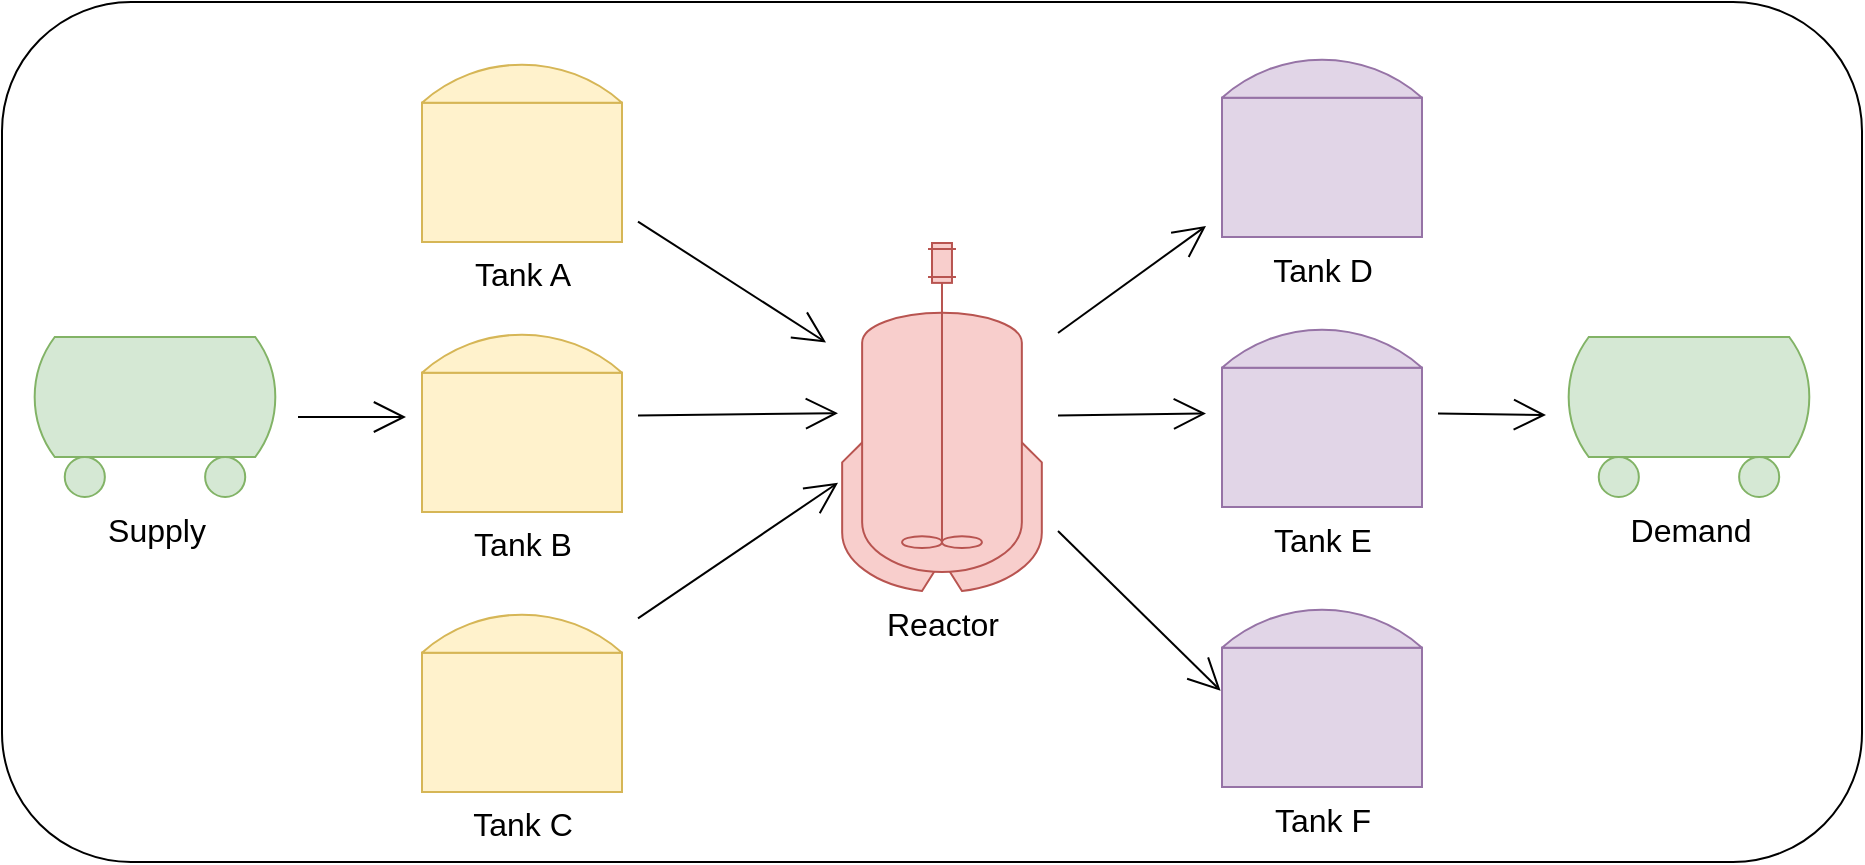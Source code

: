 <mxfile version="15.3.5" type="device"><diagram id="ZiWaIAP7eG5GTA--i5ye" name="example-1"><mxGraphModel dx="1397" dy="689" grid="1" gridSize="10" guides="1" tooltips="1" connect="1" arrows="1" fold="1" page="1" pageScale="1" pageWidth="300" pageHeight="300" math="0" shadow="0"><root><mxCell id="0"/><mxCell id="1" parent="0"/><mxCell id="wLy-oeu-ZrzlF6PJhat7-1" value="" style="rounded=1;whiteSpace=wrap;html=1;hachureGap=4;pointerEvents=0;" vertex="1" parent="1"><mxGeometry x="-290" y="30" width="930" height="430" as="geometry"/></mxCell><mxCell id="WuG8x-u6aO6j_xzJK0pf-11" style="edgeStyle=none;curved=1;rounded=0;orthogonalLoop=1;jettySize=auto;html=1;endArrow=open;startSize=14;endSize=14;sourcePerimeterSpacing=8;targetPerimeterSpacing=8;fontSize=16;" parent="1" source="WuG8x-u6aO6j_xzJK0pf-1" target="WuG8x-u6aO6j_xzJK0pf-5" edge="1"><mxGeometry relative="1" as="geometry"/></mxCell><mxCell id="WuG8x-u6aO6j_xzJK0pf-12" style="edgeStyle=none;curved=1;rounded=0;orthogonalLoop=1;jettySize=auto;html=1;endArrow=open;startSize=14;endSize=14;sourcePerimeterSpacing=8;targetPerimeterSpacing=8;fontSize=16;" parent="1" source="WuG8x-u6aO6j_xzJK0pf-1" target="WuG8x-u6aO6j_xzJK0pf-6" edge="1"><mxGeometry relative="1" as="geometry"/></mxCell><mxCell id="WuG8x-u6aO6j_xzJK0pf-13" style="edgeStyle=none;curved=1;rounded=0;orthogonalLoop=1;jettySize=auto;html=1;entryX=-0.007;entryY=0.493;entryDx=0;entryDy=0;entryPerimeter=0;endArrow=open;startSize=14;endSize=14;sourcePerimeterSpacing=8;targetPerimeterSpacing=8;fontSize=16;" parent="1" source="WuG8x-u6aO6j_xzJK0pf-1" target="WuG8x-u6aO6j_xzJK0pf-7" edge="1"><mxGeometry relative="1" as="geometry"/></mxCell><mxCell id="WuG8x-u6aO6j_xzJK0pf-1" value="Reactor" style="shape=mxgraph.pid.vessels.jacketed_mixing_vessel;html=1;pointerEvents=1;align=center;verticalLabelPosition=bottom;verticalAlign=top;dashed=0;hachureGap=4;fontSize=16;fillColor=#f8cecc;strokeColor=#b85450;" parent="1" vertex="1"><mxGeometry x="130" y="150.5" width="100" height="174" as="geometry"/></mxCell><mxCell id="WuG8x-u6aO6j_xzJK0pf-8" style="edgeStyle=none;curved=1;rounded=0;orthogonalLoop=1;jettySize=auto;html=1;endArrow=open;startSize=14;endSize=14;sourcePerimeterSpacing=8;targetPerimeterSpacing=8;fontSize=16;" parent="1" source="WuG8x-u6aO6j_xzJK0pf-2" target="WuG8x-u6aO6j_xzJK0pf-1" edge="1"><mxGeometry relative="1" as="geometry"/></mxCell><mxCell id="WuG8x-u6aO6j_xzJK0pf-2" value="Tank A" style="shape=mxgraph.pid.vessels.tank_(dished_roof);html=1;pointerEvents=1;align=center;verticalLabelPosition=bottom;verticalAlign=top;dashed=0;hachureGap=4;fontSize=16;fillColor=#fff2cc;strokeColor=#d6b656;" parent="1" vertex="1"><mxGeometry x="-80" y="55" width="100" height="95" as="geometry"/></mxCell><mxCell id="WuG8x-u6aO6j_xzJK0pf-9" style="edgeStyle=none;curved=1;rounded=0;orthogonalLoop=1;jettySize=auto;html=1;entryX=-0.02;entryY=0.489;entryDx=0;entryDy=0;entryPerimeter=0;endArrow=open;startSize=14;endSize=14;sourcePerimeterSpacing=8;targetPerimeterSpacing=8;fontSize=16;" parent="1" source="WuG8x-u6aO6j_xzJK0pf-3" target="WuG8x-u6aO6j_xzJK0pf-1" edge="1"><mxGeometry relative="1" as="geometry"/></mxCell><mxCell id="WuG8x-u6aO6j_xzJK0pf-3" value="Tank B" style="shape=mxgraph.pid.vessels.tank_(dished_roof);html=1;pointerEvents=1;align=center;verticalLabelPosition=bottom;verticalAlign=top;dashed=0;hachureGap=4;fontSize=16;fillColor=#fff2cc;strokeColor=#d6b656;" parent="1" vertex="1"><mxGeometry x="-80" y="190" width="100" height="95" as="geometry"/></mxCell><mxCell id="WuG8x-u6aO6j_xzJK0pf-10" style="edgeStyle=none;curved=1;rounded=0;orthogonalLoop=1;jettySize=auto;html=1;entryX=-0.02;entryY=0.689;entryDx=0;entryDy=0;entryPerimeter=0;endArrow=open;startSize=14;endSize=14;sourcePerimeterSpacing=8;targetPerimeterSpacing=8;fontSize=16;" parent="1" source="WuG8x-u6aO6j_xzJK0pf-4" target="WuG8x-u6aO6j_xzJK0pf-1" edge="1"><mxGeometry relative="1" as="geometry"/></mxCell><mxCell id="WuG8x-u6aO6j_xzJK0pf-4" value="Tank C" style="shape=mxgraph.pid.vessels.tank_(dished_roof);html=1;pointerEvents=1;align=center;verticalLabelPosition=bottom;verticalAlign=top;dashed=0;hachureGap=4;fontSize=16;fillColor=#fff2cc;strokeColor=#d6b656;" parent="1" vertex="1"><mxGeometry x="-80" y="330" width="100" height="95" as="geometry"/></mxCell><mxCell id="WuG8x-u6aO6j_xzJK0pf-5" value="Tank D" style="shape=mxgraph.pid.vessels.tank_(dished_roof);html=1;pointerEvents=1;align=center;verticalLabelPosition=bottom;verticalAlign=top;dashed=0;hachureGap=4;fontSize=16;fillColor=#e1d5e7;strokeColor=#9673a6;" parent="1" vertex="1"><mxGeometry x="320" y="52.5" width="100" height="95" as="geometry"/></mxCell><mxCell id="WuG8x-u6aO6j_xzJK0pf-17" value="" style="edgeStyle=none;curved=1;rounded=0;orthogonalLoop=1;jettySize=auto;html=1;fontSize=16;endArrow=open;startSize=14;endSize=14;sourcePerimeterSpacing=8;targetPerimeterSpacing=8;" parent="1" source="WuG8x-u6aO6j_xzJK0pf-6" target="WuG8x-u6aO6j_xzJK0pf-15" edge="1"><mxGeometry relative="1" as="geometry"/></mxCell><mxCell id="WuG8x-u6aO6j_xzJK0pf-6" value="Tank E" style="shape=mxgraph.pid.vessels.tank_(dished_roof);html=1;pointerEvents=1;align=center;verticalLabelPosition=bottom;verticalAlign=top;dashed=0;hachureGap=4;fontSize=16;fillColor=#e1d5e7;strokeColor=#9673a6;" parent="1" vertex="1"><mxGeometry x="320" y="187.5" width="100" height="95" as="geometry"/></mxCell><mxCell id="WuG8x-u6aO6j_xzJK0pf-7" value="Tank F" style="shape=mxgraph.pid.vessels.tank_(dished_roof);html=1;pointerEvents=1;align=center;verticalLabelPosition=bottom;verticalAlign=top;dashed=0;hachureGap=4;fontSize=16;fillColor=#e1d5e7;strokeColor=#9673a6;" parent="1" vertex="1"><mxGeometry x="320" y="327.5" width="100" height="95" as="geometry"/></mxCell><mxCell id="WuG8x-u6aO6j_xzJK0pf-16" value="" style="edgeStyle=none;curved=1;rounded=0;orthogonalLoop=1;jettySize=auto;html=1;fontSize=16;endArrow=open;startSize=14;endSize=14;sourcePerimeterSpacing=8;targetPerimeterSpacing=8;" parent="1" source="WuG8x-u6aO6j_xzJK0pf-14" target="WuG8x-u6aO6j_xzJK0pf-3" edge="1"><mxGeometry relative="1" as="geometry"/></mxCell><mxCell id="WuG8x-u6aO6j_xzJK0pf-14" value="Supply" style="verticalLabelPosition=bottom;outlineConnect=0;align=center;dashed=0;html=1;verticalAlign=top;shape=mxgraph.pid.misc.tank_car,_tank_wagon;hachureGap=4;pointerEvents=0;fontSize=16;fillColor=#d5e8d4;strokeColor=#82b366;" parent="1" vertex="1"><mxGeometry x="-277" y="197.5" width="127" height="80" as="geometry"/></mxCell><mxCell id="WuG8x-u6aO6j_xzJK0pf-15" value="Demand" style="verticalLabelPosition=bottom;outlineConnect=0;align=center;dashed=0;html=1;verticalAlign=top;shape=mxgraph.pid.misc.tank_car,_tank_wagon;hachureGap=4;pointerEvents=0;fontSize=16;fillColor=#d5e8d4;strokeColor=#82b366;" parent="1" vertex="1"><mxGeometry x="490" y="197.5" width="127" height="80" as="geometry"/></mxCell></root></mxGraphModel></diagram></mxfile>